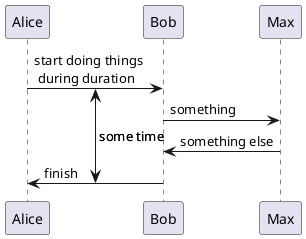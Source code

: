 @startuml

' 使用teoz在图表中添加锚点，从而指定持续时间。

!pragma teoz true

{start} Alice -> Bob : start doing things \n during duration
Bob -> Max : something
Max -> Bob : something else
{end} Bob -> Alice : finish

{start} <-> {end} : some time

@enduml
